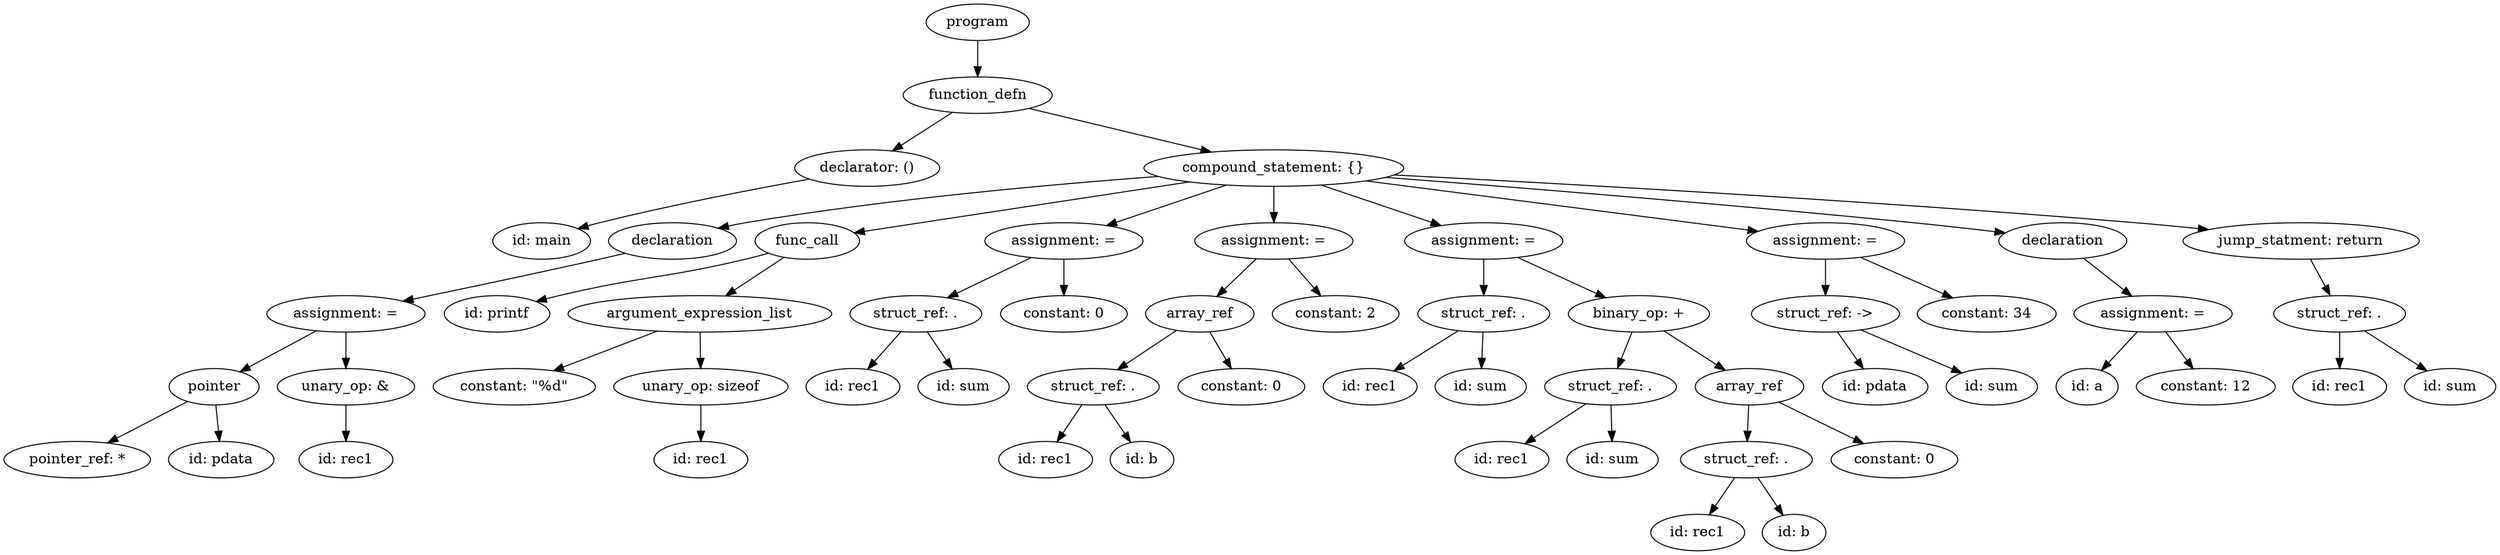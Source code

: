 strict digraph "" {
	graph [bb="0,0,2457.1,540"];
	node [label="\N"];
	135	[height=0.5,
		label=program,
		pos="960.14,522",
		width=1.4082];
	134	[height=0.5,
		label=function_defn,
		pos="960.14,450",
		width=2.0417];
	135 -> 134	[pos="e,960.14,468.1 960.14,503.7 960.14,495.98 960.14,486.71 960.14,478.11"];
	77	[height=0.5,
		label="declarator: ()",
		pos="851.14,378",
		width=1.9861];
	134 -> 77	[pos="e,876.03,394.98 935.14,432.94 920.18,423.34 900.99,411.01 884.72,400.56"];
	133	[height=0.5,
		label="compound_statement: {}",
		pos="1252.1,378",
		width=3.5566];
	134 -> 133	[pos="e,1190.3,393.82 1010.7,436.89 1057.5,425.66 1127.7,408.83 1180.4,396.2"];
	76	[height=0.5,
		label="id: main",
		pos="530.14,306",
		width=1.336];
	77 -> 76	[pos="e,565.89,318.21 794.16,367.12 740.46,357.44 657.91,341.62 587.14,324 583.36,323.06 579.46,322.03 575.55,320.95"];
	87	[height=0.5,
		label=declaration,
		pos="659.14,306",
		width=1.7512];
	133 -> 87	[pos="e,704.28,318.61 1138.3,369.71 1032.3,361.92 870.34,347.41 731.14,324 725.68,323.08 720.02,321.99 714.37,320.81"];
	93	[height=0.5,
		label=func_call,
		pos="792.14,306",
		width=1.4306];
	133 -> 93	[pos="e,838.39,314.04 1168.8,364.32 1076,350.19 928.37,327.73 848.28,315.54"];
	98	[height=0.5,
		label="assignment: =",
		pos="1045.1,306",
		width=2.1667];
	133 -> 98	[pos="e,1087.1,321.19 1205.4,361.2 1173.1,350.27 1130,335.71 1096.7,324.43"];
	105	[height=0.5,
		label="assignment: =",
		pos="1252.1,306",
		width=2.1667];
	133 -> 105	[pos="e,1252.1,324.1 1252.1,359.7 1252.1,351.98 1252.1,342.71 1252.1,334.11"];
	118	[height=0.5,
		label="assignment: =",
		pos="1459.1,306",
		width=2.1667];
	133 -> 118	[pos="e,1417.2,321.19 1298.9,361.2 1331.2,350.27 1374.3,335.71 1407.6,324.43"];
	123	[height=0.5,
		label="assignment: =",
		pos="1796.1,306",
		width=2.1667];
	133 -> 123	[pos="e,1729.7,315.55 1343.2,365.28 1448.8,351.7 1620.9,329.55 1719.8,316.83"];
	128	[height=0.5,
		label=declaration,
		pos="2030.1,306",
		width=1.7512];
	133 -> 128	[pos="e,1973.3,313.99 1362.2,368.8 1488.2,359.18 1700.7,342.2 1883.1,324 1909.3,321.39 1938.1,318.15 1963.2,315.2"];
	132	[height=0.5,
		label="jump_statment: return",
		pos="2265.1,306",
		width=3.2361];
	133 -> 132	[pos="e,2173.8,317.2 1370.9,371.16 1535.3,362.72 1841.5,345.71 2102.1,324 2122,322.34 2143.3,320.32 2163.6,318.25"];
	86	[height=0.5,
		label="assignment: =",
		pos="337.14,234",
		width=2.1667];
	87 -> 86	[pos="e,393.32,246.53 612.32,293.78 603.94,291.82 595.29,289.83 587.14,288 524.84,274.04 453.58,259.03 403.13,248.56"];
	88	[height=0.5,
		label="id: printf",
		pos="486.14,234",
		width=1.4444];
	93 -> 88	[pos="e,524.75,246.25 753.87,293.84 746.36,291.79 738.53,289.75 731.14,288 650.06,268.8 628.23,271.2 547.14,252 543.05,251.03 538.82,249.97 \
534.58,248.87"];
	90	[height=0.5,
		label=argument_expression_list,
		pos="686.14,234",
		width=3.6111];
	93 -> 90	[pos="e,711.7,251.88 769.14,289.81 754.86,280.38 736.24,268.09 720.26,257.53"];
	96	[height=0.5,
		label="struct_ref: .",
		pos="899.14,234",
		width=1.8056];
	98 -> 96	[pos="e,930.45,250.01 1012.7,289.46 991.18,279.13 962.69,265.47 939.64,254.42"];
	97	[height=0.5,
		label="constant: 0",
		pos="1045.1,234",
		width=1.7361];
	98 -> 97	[pos="e,1045.1,252.1 1045.1,287.7 1045.1,279.98 1045.1,270.71 1045.1,262.11"];
	103	[height=0.5,
		label=array_ref,
		pos="1179.1,234",
		width=1.4861];
	105 -> 103	[pos="e,1196.1,251.23 1234.8,288.41 1225.5,279.45 1213.8,268.25 1203.6,258.42"];
	104	[height=0.5,
		label="constant: 2",
		pos="1313.1,234",
		width=1.7361];
	105 -> 104	[pos="e,1298.5,251.79 1266.9,288.05 1274.4,279.46 1283.6,268.86 1291.9,259.4"];
	108	[height=0.5,
		label="struct_ref: .",
		pos="1459.1,234",
		width=1.8056];
	118 -> 108	[pos="e,1459.1,252.1 1459.1,287.7 1459.1,279.98 1459.1,270.71 1459.1,262.11"];
	117	[height=0.5,
		label="binary_op: +",
		pos="1612.1,234",
		width=1.9318];
	118 -> 117	[pos="e,1579.4,249.97 1492.7,289.64 1515.5,279.23 1545.7,265.39 1570.1,254.25"];
	121	[height=0.5,
		label="struct_ref: ->",
		pos="1796.1,234",
		width=2.0278];
	123 -> 121	[pos="e,1796.1,252.1 1796.1,287.7 1796.1,279.98 1796.1,270.71 1796.1,262.11"];
	122	[height=0.5,
		label="constant: 34",
		pos="1955.1,234",
		width=1.8957];
	123 -> 122	[pos="e,1921.5,249.8 1830.6,289.81 1854.5,279.29 1886.5,265.22 1912.1,253.96"];
	127	[height=0.5,
		label="assignment: =",
		pos="2119.1,234",
		width=2.1667];
	128 -> 127	[pos="e,2098.3,251.39 2050.8,288.76 2062.5,279.55 2077.3,267.88 2090.2,257.77"];
	131	[height=0.5,
		label="struct_ref: .",
		pos="2303.1,234",
		width=1.8056];
	132 -> 131	[pos="e,2293.8,252.28 2274.3,288.05 2278.7,280.01 2284,270.2 2288.9,261.23"];
	83	[height=0.5,
		label=pointer,
		pos="207.14,162",
		width=1.2277];
	86 -> 83	[pos="e,232.7,176.76 307.97,217.29 288.36,206.73 262.44,192.77 241.78,181.65"];
	85	[height=0.5,
		label="unary_op: &",
		pos="337.14,162",
		width=1.8776];
	86 -> 85	[pos="e,337.14,180.1 337.14,215.7 337.14,207.98 337.14,198.71 337.14,190.11"];
	89	[height=0.5,
		label="constant: \"%d\"",
		pos="503.14,162",
		width=2.2222];
	90 -> 89	[pos="e,541.81,177.79 644.16,216.94 616.48,206.35 580.14,192.45 551.29,181.41"];
	92	[height=0.5,
		label="unary_op: sizeof",
		pos="687.14,162",
		width=2.3889];
	90 -> 92	[pos="e,686.9,180.1 686.39,215.7 686.5,207.98 686.63,198.71 686.76,190.11"];
	94	[height=0.5,
		label="id: rec1",
		pos="837.14,162",
		width=1.2818];
	96 -> 94	[pos="e,851.73,179.47 884.45,216.41 876.73,207.69 867.12,196.85 858.58,187.21"];
	95	[height=0.5,
		label="id: sum",
		pos="946.14,162",
		width=1.25];
	96 -> 95	[pos="e,934.87,179.79 910.52,216.05 916.12,207.71 922.99,197.49 929.19,188.25"];
	101	[height=0.5,
		label="struct_ref: .",
		pos="1074.1,162",
		width=1.8056];
	103 -> 101	[pos="e,1097.9,178.81 1156.1,217.64 1141.5,207.93 1122.5,195.23 1106.4,184.52"];
	102	[height=0.5,
		label="constant: 0",
		pos="1220.1,162",
		width=1.7361];
	103 -> 102	[pos="e,1210.3,179.79 1189.1,216.05 1193.9,207.8 1199.8,197.7 1205.2,188.54"];
	106	[height=0.5,
		label="id: rec1",
		pos="1347.1,162",
		width=1.2818];
	108 -> 106	[pos="e,1370.7,177.7 1434,217.29 1417.9,207.2 1396.7,194 1379.4,183.14"];
	107	[height=0.5,
		label="id: sum",
		pos="1456.1,162",
		width=1.25];
	108 -> 107	[pos="e,1456.9,180.1 1458.4,215.7 1458.1,207.98 1457.7,198.71 1457.3,190.11"];
	111	[height=0.5,
		label="struct_ref: .",
		pos="1584.1,162",
		width=1.8056];
	117 -> 111	[pos="e,1591.1,180.28 1605.4,216.05 1602.2,208.18 1598.4,198.62 1594.9,189.79"];
	116	[height=0.5,
		label=array_ref,
		pos="1721.1,162",
		width=1.4861];
	117 -> 116	[pos="e,1697.3,178.34 1636.9,217.12 1652.1,207.31 1671.9,194.63 1688.4,184"];
	119	[height=0.5,
		label="id: pdata",
		pos="1845.1,162",
		width=1.4444];
	121 -> 119	[pos="e,1833.4,179.79 1808,216.05 1813.8,207.71 1821,197.49 1827.5,188.25"];
	120	[height=0.5,
		label="id: sum",
		pos="1960.1,162",
		width=1.25];
	121 -> 120	[pos="e,1930.6,175.6 1830.9,218.15 1857.4,206.85 1893.9,191.28 1921.3,179.57"];
	125	[height=0.5,
		label="id: a",
		pos="2054.1,162",
		width=0.84854];
	127 -> 125	[pos="e,2068.4,178.36 2103.4,216.05 2095,206.99 2084.5,195.69 2075.4,185.86"];
	126	[height=0.5,
		label="constant: 12",
		pos="2171.1,162",
		width=1.8957];
	127 -> 126	[pos="e,2158.7,179.79 2131.7,216.05 2138,207.63 2145.7,197.28 2152.6,187.97"];
	129	[height=0.5,
		label="id: rec1",
		pos="2303.1,162",
		width=1.2818];
	131 -> 129	[pos="e,2303.1,180.1 2303.1,215.7 2303.1,207.98 2303.1,198.71 2303.1,190.11"];
	130	[height=0.5,
		label="id: sum",
		pos="2412.1,162",
		width=1.25];
	131 -> 130	[pos="e,2389.3,177.7 2327.6,217.29 2343.3,207.2 2363.9,194 2380.8,183.14"];
	81	[height=0.5,
		label="pointer_ref: *",
		pos="72.144,90",
		width=2.004];
	83 -> 81	[pos="e,102.19,106.58 180.79,147.34 160.97,137.06 133.48,122.8 111.11,111.21"];
	82	[height=0.5,
		label="id: pdata",
		pos="214.14,90",
		width=1.4444];
	83 -> 82	[pos="e,212.43,108.1 208.87,143.7 209.65,135.98 210.57,126.71 211.43,118.11"];
	84	[height=0.5,
		label="id: rec1",
		pos="337.14,90",
		width=1.2818];
	85 -> 84	[pos="e,337.14,108.1 337.14,143.7 337.14,135.98 337.14,126.71 337.14,118.11"];
	91	[height=0.5,
		label="id: rec1",
		pos="687.14,90",
		width=1.2818];
	92 -> 91	[pos="e,687.14,108.1 687.14,143.7 687.14,135.98 687.14,126.71 687.14,118.11"];
	99	[height=0.5,
		label="id: rec1",
		pos="1027.1,90",
		width=1.2818];
	101 -> 99	[pos="e,1038.4,107.79 1062.8,144.05 1057.2,135.71 1050.3,125.49 1044.1,116.25"];
	100	[height=0.5,
		label="id: b",
		pos="1122.1,90",
		width=0.86659];
	101 -> 100	[pos="e,1111,107.31 1085.8,144.05 1091.6,135.5 1098.8,124.97 1105.3,115.56"];
	109	[height=0.5,
		label="id: rec1",
		pos="1477.1,90",
		width=1.2818];
	111 -> 109	[pos="e,1499.9,105.86 1559.9,145.12 1544.7,135.18 1524.9,122.27 1508.6,111.56"];
	110	[height=0.5,
		label="id: sum",
		pos="1586.1,90",
		width=1.25];
	111 -> 110	[pos="e,1585.7,108.1 1584.6,143.7 1584.9,135.98 1585.1,126.71 1585.4,118.11"];
	114	[height=0.5,
		label="struct_ref: .",
		pos="1718.1,90",
		width=1.8056];
	116 -> 114	[pos="e,1718.9,108.1 1720.4,143.7 1720.1,135.98 1719.7,126.71 1719.3,118.11"];
	115	[height=0.5,
		label="constant: 0",
		pos="1864.1,90",
		width=1.7361];
	116 -> 115	[pos="e,1833.8,105.87 1750.1,146.83 1771.6,136.32 1801.1,121.87 1824.7,110.31"];
	112	[height=0.5,
		label="id: rec1",
		pos="1670.1,18",
		width=1.2818];
	114 -> 112	[pos="e,1681.7,35.789 1706.5,72.055 1700.8,63.715 1693.8,53.491 1687.5,44.252"];
	113	[height=0.5,
		label="id: b",
		pos="1765.1,18",
		width=0.86659];
	114 -> 113	[pos="e,1754.2,35.307 1729.5,72.055 1735.2,63.592 1742.2,53.19 1748.5,43.845"];
}
